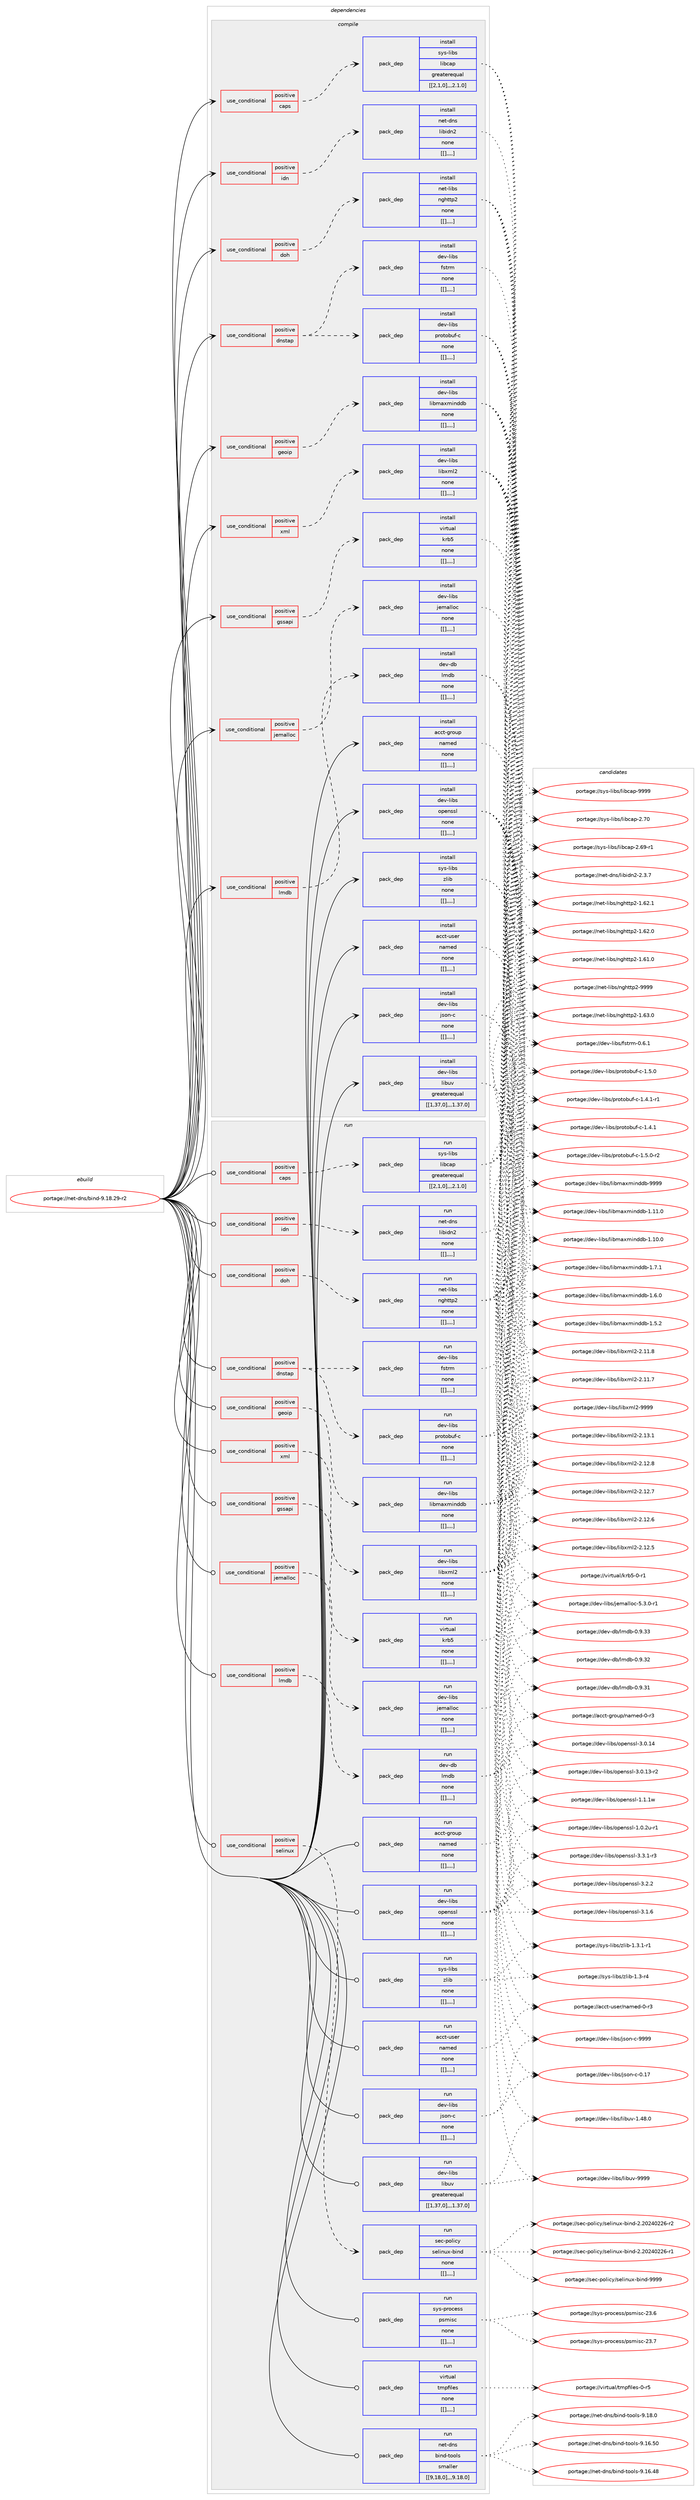 digraph prolog {

# *************
# Graph options
# *************

newrank=true;
concentrate=true;
compound=true;
graph [rankdir=LR,fontname=Helvetica,fontsize=10,ranksep=1.5];#, ranksep=2.5, nodesep=0.2];
edge  [arrowhead=vee];
node  [fontname=Helvetica,fontsize=10];

# **********
# The ebuild
# **********

subgraph cluster_leftcol {
color=gray;
label=<<i>ebuild</i>>;
id [label="portage://net-dns/bind-9.18.29-r2", color=red, width=4, href="../net-dns/bind-9.18.29-r2.svg"];
}

# ****************
# The dependencies
# ****************

subgraph cluster_midcol {
color=gray;
label=<<i>dependencies</i>>;
subgraph cluster_compile {
fillcolor="#eeeeee";
style=filled;
label=<<i>compile</i>>;
subgraph cond94043 {
dependency363643 [label=<<TABLE BORDER="0" CELLBORDER="1" CELLSPACING="0" CELLPADDING="4"><TR><TD ROWSPAN="3" CELLPADDING="10">use_conditional</TD></TR><TR><TD>positive</TD></TR><TR><TD>caps</TD></TR></TABLE>>, shape=none, color=red];
subgraph pack266844 {
dependency363644 [label=<<TABLE BORDER="0" CELLBORDER="1" CELLSPACING="0" CELLPADDING="4" WIDTH="220"><TR><TD ROWSPAN="6" CELLPADDING="30">pack_dep</TD></TR><TR><TD WIDTH="110">install</TD></TR><TR><TD>sys-libs</TD></TR><TR><TD>libcap</TD></TR><TR><TD>greaterequal</TD></TR><TR><TD>[[2,1,0],,,2.1.0]</TD></TR></TABLE>>, shape=none, color=blue];
}
dependency363643:e -> dependency363644:w [weight=20,style="dashed",arrowhead="vee"];
}
id:e -> dependency363643:w [weight=20,style="solid",arrowhead="vee"];
subgraph cond94044 {
dependency363645 [label=<<TABLE BORDER="0" CELLBORDER="1" CELLSPACING="0" CELLPADDING="4"><TR><TD ROWSPAN="3" CELLPADDING="10">use_conditional</TD></TR><TR><TD>positive</TD></TR><TR><TD>dnstap</TD></TR></TABLE>>, shape=none, color=red];
subgraph pack266845 {
dependency363646 [label=<<TABLE BORDER="0" CELLBORDER="1" CELLSPACING="0" CELLPADDING="4" WIDTH="220"><TR><TD ROWSPAN="6" CELLPADDING="30">pack_dep</TD></TR><TR><TD WIDTH="110">install</TD></TR><TR><TD>dev-libs</TD></TR><TR><TD>fstrm</TD></TR><TR><TD>none</TD></TR><TR><TD>[[],,,,]</TD></TR></TABLE>>, shape=none, color=blue];
}
dependency363645:e -> dependency363646:w [weight=20,style="dashed",arrowhead="vee"];
subgraph pack266846 {
dependency363647 [label=<<TABLE BORDER="0" CELLBORDER="1" CELLSPACING="0" CELLPADDING="4" WIDTH="220"><TR><TD ROWSPAN="6" CELLPADDING="30">pack_dep</TD></TR><TR><TD WIDTH="110">install</TD></TR><TR><TD>dev-libs</TD></TR><TR><TD>protobuf-c</TD></TR><TR><TD>none</TD></TR><TR><TD>[[],,,,]</TD></TR></TABLE>>, shape=none, color=blue];
}
dependency363645:e -> dependency363647:w [weight=20,style="dashed",arrowhead="vee"];
}
id:e -> dependency363645:w [weight=20,style="solid",arrowhead="vee"];
subgraph cond94045 {
dependency363648 [label=<<TABLE BORDER="0" CELLBORDER="1" CELLSPACING="0" CELLPADDING="4"><TR><TD ROWSPAN="3" CELLPADDING="10">use_conditional</TD></TR><TR><TD>positive</TD></TR><TR><TD>doh</TD></TR></TABLE>>, shape=none, color=red];
subgraph pack266847 {
dependency363649 [label=<<TABLE BORDER="0" CELLBORDER="1" CELLSPACING="0" CELLPADDING="4" WIDTH="220"><TR><TD ROWSPAN="6" CELLPADDING="30">pack_dep</TD></TR><TR><TD WIDTH="110">install</TD></TR><TR><TD>net-libs</TD></TR><TR><TD>nghttp2</TD></TR><TR><TD>none</TD></TR><TR><TD>[[],,,,]</TD></TR></TABLE>>, shape=none, color=blue];
}
dependency363648:e -> dependency363649:w [weight=20,style="dashed",arrowhead="vee"];
}
id:e -> dependency363648:w [weight=20,style="solid",arrowhead="vee"];
subgraph cond94046 {
dependency363650 [label=<<TABLE BORDER="0" CELLBORDER="1" CELLSPACING="0" CELLPADDING="4"><TR><TD ROWSPAN="3" CELLPADDING="10">use_conditional</TD></TR><TR><TD>positive</TD></TR><TR><TD>geoip</TD></TR></TABLE>>, shape=none, color=red];
subgraph pack266848 {
dependency363651 [label=<<TABLE BORDER="0" CELLBORDER="1" CELLSPACING="0" CELLPADDING="4" WIDTH="220"><TR><TD ROWSPAN="6" CELLPADDING="30">pack_dep</TD></TR><TR><TD WIDTH="110">install</TD></TR><TR><TD>dev-libs</TD></TR><TR><TD>libmaxminddb</TD></TR><TR><TD>none</TD></TR><TR><TD>[[],,,,]</TD></TR></TABLE>>, shape=none, color=blue];
}
dependency363650:e -> dependency363651:w [weight=20,style="dashed",arrowhead="vee"];
}
id:e -> dependency363650:w [weight=20,style="solid",arrowhead="vee"];
subgraph cond94047 {
dependency363652 [label=<<TABLE BORDER="0" CELLBORDER="1" CELLSPACING="0" CELLPADDING="4"><TR><TD ROWSPAN="3" CELLPADDING="10">use_conditional</TD></TR><TR><TD>positive</TD></TR><TR><TD>gssapi</TD></TR></TABLE>>, shape=none, color=red];
subgraph pack266849 {
dependency363653 [label=<<TABLE BORDER="0" CELLBORDER="1" CELLSPACING="0" CELLPADDING="4" WIDTH="220"><TR><TD ROWSPAN="6" CELLPADDING="30">pack_dep</TD></TR><TR><TD WIDTH="110">install</TD></TR><TR><TD>virtual</TD></TR><TR><TD>krb5</TD></TR><TR><TD>none</TD></TR><TR><TD>[[],,,,]</TD></TR></TABLE>>, shape=none, color=blue];
}
dependency363652:e -> dependency363653:w [weight=20,style="dashed",arrowhead="vee"];
}
id:e -> dependency363652:w [weight=20,style="solid",arrowhead="vee"];
subgraph cond94048 {
dependency363654 [label=<<TABLE BORDER="0" CELLBORDER="1" CELLSPACING="0" CELLPADDING="4"><TR><TD ROWSPAN="3" CELLPADDING="10">use_conditional</TD></TR><TR><TD>positive</TD></TR><TR><TD>idn</TD></TR></TABLE>>, shape=none, color=red];
subgraph pack266850 {
dependency363655 [label=<<TABLE BORDER="0" CELLBORDER="1" CELLSPACING="0" CELLPADDING="4" WIDTH="220"><TR><TD ROWSPAN="6" CELLPADDING="30">pack_dep</TD></TR><TR><TD WIDTH="110">install</TD></TR><TR><TD>net-dns</TD></TR><TR><TD>libidn2</TD></TR><TR><TD>none</TD></TR><TR><TD>[[],,,,]</TD></TR></TABLE>>, shape=none, color=blue];
}
dependency363654:e -> dependency363655:w [weight=20,style="dashed",arrowhead="vee"];
}
id:e -> dependency363654:w [weight=20,style="solid",arrowhead="vee"];
subgraph cond94049 {
dependency363656 [label=<<TABLE BORDER="0" CELLBORDER="1" CELLSPACING="0" CELLPADDING="4"><TR><TD ROWSPAN="3" CELLPADDING="10">use_conditional</TD></TR><TR><TD>positive</TD></TR><TR><TD>jemalloc</TD></TR></TABLE>>, shape=none, color=red];
subgraph pack266851 {
dependency363657 [label=<<TABLE BORDER="0" CELLBORDER="1" CELLSPACING="0" CELLPADDING="4" WIDTH="220"><TR><TD ROWSPAN="6" CELLPADDING="30">pack_dep</TD></TR><TR><TD WIDTH="110">install</TD></TR><TR><TD>dev-libs</TD></TR><TR><TD>jemalloc</TD></TR><TR><TD>none</TD></TR><TR><TD>[[],,,,]</TD></TR></TABLE>>, shape=none, color=blue];
}
dependency363656:e -> dependency363657:w [weight=20,style="dashed",arrowhead="vee"];
}
id:e -> dependency363656:w [weight=20,style="solid",arrowhead="vee"];
subgraph cond94050 {
dependency363658 [label=<<TABLE BORDER="0" CELLBORDER="1" CELLSPACING="0" CELLPADDING="4"><TR><TD ROWSPAN="3" CELLPADDING="10">use_conditional</TD></TR><TR><TD>positive</TD></TR><TR><TD>lmdb</TD></TR></TABLE>>, shape=none, color=red];
subgraph pack266852 {
dependency363659 [label=<<TABLE BORDER="0" CELLBORDER="1" CELLSPACING="0" CELLPADDING="4" WIDTH="220"><TR><TD ROWSPAN="6" CELLPADDING="30">pack_dep</TD></TR><TR><TD WIDTH="110">install</TD></TR><TR><TD>dev-db</TD></TR><TR><TD>lmdb</TD></TR><TR><TD>none</TD></TR><TR><TD>[[],,,,]</TD></TR></TABLE>>, shape=none, color=blue];
}
dependency363658:e -> dependency363659:w [weight=20,style="dashed",arrowhead="vee"];
}
id:e -> dependency363658:w [weight=20,style="solid",arrowhead="vee"];
subgraph cond94051 {
dependency363660 [label=<<TABLE BORDER="0" CELLBORDER="1" CELLSPACING="0" CELLPADDING="4"><TR><TD ROWSPAN="3" CELLPADDING="10">use_conditional</TD></TR><TR><TD>positive</TD></TR><TR><TD>xml</TD></TR></TABLE>>, shape=none, color=red];
subgraph pack266853 {
dependency363661 [label=<<TABLE BORDER="0" CELLBORDER="1" CELLSPACING="0" CELLPADDING="4" WIDTH="220"><TR><TD ROWSPAN="6" CELLPADDING="30">pack_dep</TD></TR><TR><TD WIDTH="110">install</TD></TR><TR><TD>dev-libs</TD></TR><TR><TD>libxml2</TD></TR><TR><TD>none</TD></TR><TR><TD>[[],,,,]</TD></TR></TABLE>>, shape=none, color=blue];
}
dependency363660:e -> dependency363661:w [weight=20,style="dashed",arrowhead="vee"];
}
id:e -> dependency363660:w [weight=20,style="solid",arrowhead="vee"];
subgraph pack266854 {
dependency363662 [label=<<TABLE BORDER="0" CELLBORDER="1" CELLSPACING="0" CELLPADDING="4" WIDTH="220"><TR><TD ROWSPAN="6" CELLPADDING="30">pack_dep</TD></TR><TR><TD WIDTH="110">install</TD></TR><TR><TD>acct-group</TD></TR><TR><TD>named</TD></TR><TR><TD>none</TD></TR><TR><TD>[[],,,,]</TD></TR></TABLE>>, shape=none, color=blue];
}
id:e -> dependency363662:w [weight=20,style="solid",arrowhead="vee"];
subgraph pack266855 {
dependency363663 [label=<<TABLE BORDER="0" CELLBORDER="1" CELLSPACING="0" CELLPADDING="4" WIDTH="220"><TR><TD ROWSPAN="6" CELLPADDING="30">pack_dep</TD></TR><TR><TD WIDTH="110">install</TD></TR><TR><TD>acct-user</TD></TR><TR><TD>named</TD></TR><TR><TD>none</TD></TR><TR><TD>[[],,,,]</TD></TR></TABLE>>, shape=none, color=blue];
}
id:e -> dependency363663:w [weight=20,style="solid",arrowhead="vee"];
subgraph pack266856 {
dependency363664 [label=<<TABLE BORDER="0" CELLBORDER="1" CELLSPACING="0" CELLPADDING="4" WIDTH="220"><TR><TD ROWSPAN="6" CELLPADDING="30">pack_dep</TD></TR><TR><TD WIDTH="110">install</TD></TR><TR><TD>dev-libs</TD></TR><TR><TD>json-c</TD></TR><TR><TD>none</TD></TR><TR><TD>[[],,,,]</TD></TR></TABLE>>, shape=none, color=blue];
}
id:e -> dependency363664:w [weight=20,style="solid",arrowhead="vee"];
subgraph pack266857 {
dependency363665 [label=<<TABLE BORDER="0" CELLBORDER="1" CELLSPACING="0" CELLPADDING="4" WIDTH="220"><TR><TD ROWSPAN="6" CELLPADDING="30">pack_dep</TD></TR><TR><TD WIDTH="110">install</TD></TR><TR><TD>dev-libs</TD></TR><TR><TD>libuv</TD></TR><TR><TD>greaterequal</TD></TR><TR><TD>[[1,37,0],,,1.37.0]</TD></TR></TABLE>>, shape=none, color=blue];
}
id:e -> dependency363665:w [weight=20,style="solid",arrowhead="vee"];
subgraph pack266858 {
dependency363666 [label=<<TABLE BORDER="0" CELLBORDER="1" CELLSPACING="0" CELLPADDING="4" WIDTH="220"><TR><TD ROWSPAN="6" CELLPADDING="30">pack_dep</TD></TR><TR><TD WIDTH="110">install</TD></TR><TR><TD>dev-libs</TD></TR><TR><TD>openssl</TD></TR><TR><TD>none</TD></TR><TR><TD>[[],,,,]</TD></TR></TABLE>>, shape=none, color=blue];
}
id:e -> dependency363666:w [weight=20,style="solid",arrowhead="vee"];
subgraph pack266859 {
dependency363667 [label=<<TABLE BORDER="0" CELLBORDER="1" CELLSPACING="0" CELLPADDING="4" WIDTH="220"><TR><TD ROWSPAN="6" CELLPADDING="30">pack_dep</TD></TR><TR><TD WIDTH="110">install</TD></TR><TR><TD>sys-libs</TD></TR><TR><TD>zlib</TD></TR><TR><TD>none</TD></TR><TR><TD>[[],,,,]</TD></TR></TABLE>>, shape=none, color=blue];
}
id:e -> dependency363667:w [weight=20,style="solid",arrowhead="vee"];
}
subgraph cluster_compileandrun {
fillcolor="#eeeeee";
style=filled;
label=<<i>compile and run</i>>;
}
subgraph cluster_run {
fillcolor="#eeeeee";
style=filled;
label=<<i>run</i>>;
subgraph cond94052 {
dependency363668 [label=<<TABLE BORDER="0" CELLBORDER="1" CELLSPACING="0" CELLPADDING="4"><TR><TD ROWSPAN="3" CELLPADDING="10">use_conditional</TD></TR><TR><TD>positive</TD></TR><TR><TD>caps</TD></TR></TABLE>>, shape=none, color=red];
subgraph pack266860 {
dependency363669 [label=<<TABLE BORDER="0" CELLBORDER="1" CELLSPACING="0" CELLPADDING="4" WIDTH="220"><TR><TD ROWSPAN="6" CELLPADDING="30">pack_dep</TD></TR><TR><TD WIDTH="110">run</TD></TR><TR><TD>sys-libs</TD></TR><TR><TD>libcap</TD></TR><TR><TD>greaterequal</TD></TR><TR><TD>[[2,1,0],,,2.1.0]</TD></TR></TABLE>>, shape=none, color=blue];
}
dependency363668:e -> dependency363669:w [weight=20,style="dashed",arrowhead="vee"];
}
id:e -> dependency363668:w [weight=20,style="solid",arrowhead="odot"];
subgraph cond94053 {
dependency363670 [label=<<TABLE BORDER="0" CELLBORDER="1" CELLSPACING="0" CELLPADDING="4"><TR><TD ROWSPAN="3" CELLPADDING="10">use_conditional</TD></TR><TR><TD>positive</TD></TR><TR><TD>dnstap</TD></TR></TABLE>>, shape=none, color=red];
subgraph pack266861 {
dependency363671 [label=<<TABLE BORDER="0" CELLBORDER="1" CELLSPACING="0" CELLPADDING="4" WIDTH="220"><TR><TD ROWSPAN="6" CELLPADDING="30">pack_dep</TD></TR><TR><TD WIDTH="110">run</TD></TR><TR><TD>dev-libs</TD></TR><TR><TD>fstrm</TD></TR><TR><TD>none</TD></TR><TR><TD>[[],,,,]</TD></TR></TABLE>>, shape=none, color=blue];
}
dependency363670:e -> dependency363671:w [weight=20,style="dashed",arrowhead="vee"];
subgraph pack266862 {
dependency363672 [label=<<TABLE BORDER="0" CELLBORDER="1" CELLSPACING="0" CELLPADDING="4" WIDTH="220"><TR><TD ROWSPAN="6" CELLPADDING="30">pack_dep</TD></TR><TR><TD WIDTH="110">run</TD></TR><TR><TD>dev-libs</TD></TR><TR><TD>protobuf-c</TD></TR><TR><TD>none</TD></TR><TR><TD>[[],,,,]</TD></TR></TABLE>>, shape=none, color=blue];
}
dependency363670:e -> dependency363672:w [weight=20,style="dashed",arrowhead="vee"];
}
id:e -> dependency363670:w [weight=20,style="solid",arrowhead="odot"];
subgraph cond94054 {
dependency363673 [label=<<TABLE BORDER="0" CELLBORDER="1" CELLSPACING="0" CELLPADDING="4"><TR><TD ROWSPAN="3" CELLPADDING="10">use_conditional</TD></TR><TR><TD>positive</TD></TR><TR><TD>doh</TD></TR></TABLE>>, shape=none, color=red];
subgraph pack266863 {
dependency363674 [label=<<TABLE BORDER="0" CELLBORDER="1" CELLSPACING="0" CELLPADDING="4" WIDTH="220"><TR><TD ROWSPAN="6" CELLPADDING="30">pack_dep</TD></TR><TR><TD WIDTH="110">run</TD></TR><TR><TD>net-libs</TD></TR><TR><TD>nghttp2</TD></TR><TR><TD>none</TD></TR><TR><TD>[[],,,,]</TD></TR></TABLE>>, shape=none, color=blue];
}
dependency363673:e -> dependency363674:w [weight=20,style="dashed",arrowhead="vee"];
}
id:e -> dependency363673:w [weight=20,style="solid",arrowhead="odot"];
subgraph cond94055 {
dependency363675 [label=<<TABLE BORDER="0" CELLBORDER="1" CELLSPACING="0" CELLPADDING="4"><TR><TD ROWSPAN="3" CELLPADDING="10">use_conditional</TD></TR><TR><TD>positive</TD></TR><TR><TD>geoip</TD></TR></TABLE>>, shape=none, color=red];
subgraph pack266864 {
dependency363676 [label=<<TABLE BORDER="0" CELLBORDER="1" CELLSPACING="0" CELLPADDING="4" WIDTH="220"><TR><TD ROWSPAN="6" CELLPADDING="30">pack_dep</TD></TR><TR><TD WIDTH="110">run</TD></TR><TR><TD>dev-libs</TD></TR><TR><TD>libmaxminddb</TD></TR><TR><TD>none</TD></TR><TR><TD>[[],,,,]</TD></TR></TABLE>>, shape=none, color=blue];
}
dependency363675:e -> dependency363676:w [weight=20,style="dashed",arrowhead="vee"];
}
id:e -> dependency363675:w [weight=20,style="solid",arrowhead="odot"];
subgraph cond94056 {
dependency363677 [label=<<TABLE BORDER="0" CELLBORDER="1" CELLSPACING="0" CELLPADDING="4"><TR><TD ROWSPAN="3" CELLPADDING="10">use_conditional</TD></TR><TR><TD>positive</TD></TR><TR><TD>gssapi</TD></TR></TABLE>>, shape=none, color=red];
subgraph pack266865 {
dependency363678 [label=<<TABLE BORDER="0" CELLBORDER="1" CELLSPACING="0" CELLPADDING="4" WIDTH="220"><TR><TD ROWSPAN="6" CELLPADDING="30">pack_dep</TD></TR><TR><TD WIDTH="110">run</TD></TR><TR><TD>virtual</TD></TR><TR><TD>krb5</TD></TR><TR><TD>none</TD></TR><TR><TD>[[],,,,]</TD></TR></TABLE>>, shape=none, color=blue];
}
dependency363677:e -> dependency363678:w [weight=20,style="dashed",arrowhead="vee"];
}
id:e -> dependency363677:w [weight=20,style="solid",arrowhead="odot"];
subgraph cond94057 {
dependency363679 [label=<<TABLE BORDER="0" CELLBORDER="1" CELLSPACING="0" CELLPADDING="4"><TR><TD ROWSPAN="3" CELLPADDING="10">use_conditional</TD></TR><TR><TD>positive</TD></TR><TR><TD>idn</TD></TR></TABLE>>, shape=none, color=red];
subgraph pack266866 {
dependency363680 [label=<<TABLE BORDER="0" CELLBORDER="1" CELLSPACING="0" CELLPADDING="4" WIDTH="220"><TR><TD ROWSPAN="6" CELLPADDING="30">pack_dep</TD></TR><TR><TD WIDTH="110">run</TD></TR><TR><TD>net-dns</TD></TR><TR><TD>libidn2</TD></TR><TR><TD>none</TD></TR><TR><TD>[[],,,,]</TD></TR></TABLE>>, shape=none, color=blue];
}
dependency363679:e -> dependency363680:w [weight=20,style="dashed",arrowhead="vee"];
}
id:e -> dependency363679:w [weight=20,style="solid",arrowhead="odot"];
subgraph cond94058 {
dependency363681 [label=<<TABLE BORDER="0" CELLBORDER="1" CELLSPACING="0" CELLPADDING="4"><TR><TD ROWSPAN="3" CELLPADDING="10">use_conditional</TD></TR><TR><TD>positive</TD></TR><TR><TD>jemalloc</TD></TR></TABLE>>, shape=none, color=red];
subgraph pack266867 {
dependency363682 [label=<<TABLE BORDER="0" CELLBORDER="1" CELLSPACING="0" CELLPADDING="4" WIDTH="220"><TR><TD ROWSPAN="6" CELLPADDING="30">pack_dep</TD></TR><TR><TD WIDTH="110">run</TD></TR><TR><TD>dev-libs</TD></TR><TR><TD>jemalloc</TD></TR><TR><TD>none</TD></TR><TR><TD>[[],,,,]</TD></TR></TABLE>>, shape=none, color=blue];
}
dependency363681:e -> dependency363682:w [weight=20,style="dashed",arrowhead="vee"];
}
id:e -> dependency363681:w [weight=20,style="solid",arrowhead="odot"];
subgraph cond94059 {
dependency363683 [label=<<TABLE BORDER="0" CELLBORDER="1" CELLSPACING="0" CELLPADDING="4"><TR><TD ROWSPAN="3" CELLPADDING="10">use_conditional</TD></TR><TR><TD>positive</TD></TR><TR><TD>lmdb</TD></TR></TABLE>>, shape=none, color=red];
subgraph pack266868 {
dependency363684 [label=<<TABLE BORDER="0" CELLBORDER="1" CELLSPACING="0" CELLPADDING="4" WIDTH="220"><TR><TD ROWSPAN="6" CELLPADDING="30">pack_dep</TD></TR><TR><TD WIDTH="110">run</TD></TR><TR><TD>dev-db</TD></TR><TR><TD>lmdb</TD></TR><TR><TD>none</TD></TR><TR><TD>[[],,,,]</TD></TR></TABLE>>, shape=none, color=blue];
}
dependency363683:e -> dependency363684:w [weight=20,style="dashed",arrowhead="vee"];
}
id:e -> dependency363683:w [weight=20,style="solid",arrowhead="odot"];
subgraph cond94060 {
dependency363685 [label=<<TABLE BORDER="0" CELLBORDER="1" CELLSPACING="0" CELLPADDING="4"><TR><TD ROWSPAN="3" CELLPADDING="10">use_conditional</TD></TR><TR><TD>positive</TD></TR><TR><TD>selinux</TD></TR></TABLE>>, shape=none, color=red];
subgraph pack266869 {
dependency363686 [label=<<TABLE BORDER="0" CELLBORDER="1" CELLSPACING="0" CELLPADDING="4" WIDTH="220"><TR><TD ROWSPAN="6" CELLPADDING="30">pack_dep</TD></TR><TR><TD WIDTH="110">run</TD></TR><TR><TD>sec-policy</TD></TR><TR><TD>selinux-bind</TD></TR><TR><TD>none</TD></TR><TR><TD>[[],,,,]</TD></TR></TABLE>>, shape=none, color=blue];
}
dependency363685:e -> dependency363686:w [weight=20,style="dashed",arrowhead="vee"];
}
id:e -> dependency363685:w [weight=20,style="solid",arrowhead="odot"];
subgraph cond94061 {
dependency363687 [label=<<TABLE BORDER="0" CELLBORDER="1" CELLSPACING="0" CELLPADDING="4"><TR><TD ROWSPAN="3" CELLPADDING="10">use_conditional</TD></TR><TR><TD>positive</TD></TR><TR><TD>xml</TD></TR></TABLE>>, shape=none, color=red];
subgraph pack266870 {
dependency363688 [label=<<TABLE BORDER="0" CELLBORDER="1" CELLSPACING="0" CELLPADDING="4" WIDTH="220"><TR><TD ROWSPAN="6" CELLPADDING="30">pack_dep</TD></TR><TR><TD WIDTH="110">run</TD></TR><TR><TD>dev-libs</TD></TR><TR><TD>libxml2</TD></TR><TR><TD>none</TD></TR><TR><TD>[[],,,,]</TD></TR></TABLE>>, shape=none, color=blue];
}
dependency363687:e -> dependency363688:w [weight=20,style="dashed",arrowhead="vee"];
}
id:e -> dependency363687:w [weight=20,style="solid",arrowhead="odot"];
subgraph pack266871 {
dependency363689 [label=<<TABLE BORDER="0" CELLBORDER="1" CELLSPACING="0" CELLPADDING="4" WIDTH="220"><TR><TD ROWSPAN="6" CELLPADDING="30">pack_dep</TD></TR><TR><TD WIDTH="110">run</TD></TR><TR><TD>acct-group</TD></TR><TR><TD>named</TD></TR><TR><TD>none</TD></TR><TR><TD>[[],,,,]</TD></TR></TABLE>>, shape=none, color=blue];
}
id:e -> dependency363689:w [weight=20,style="solid",arrowhead="odot"];
subgraph pack266872 {
dependency363690 [label=<<TABLE BORDER="0" CELLBORDER="1" CELLSPACING="0" CELLPADDING="4" WIDTH="220"><TR><TD ROWSPAN="6" CELLPADDING="30">pack_dep</TD></TR><TR><TD WIDTH="110">run</TD></TR><TR><TD>acct-user</TD></TR><TR><TD>named</TD></TR><TR><TD>none</TD></TR><TR><TD>[[],,,,]</TD></TR></TABLE>>, shape=none, color=blue];
}
id:e -> dependency363690:w [weight=20,style="solid",arrowhead="odot"];
subgraph pack266873 {
dependency363691 [label=<<TABLE BORDER="0" CELLBORDER="1" CELLSPACING="0" CELLPADDING="4" WIDTH="220"><TR><TD ROWSPAN="6" CELLPADDING="30">pack_dep</TD></TR><TR><TD WIDTH="110">run</TD></TR><TR><TD>dev-libs</TD></TR><TR><TD>json-c</TD></TR><TR><TD>none</TD></TR><TR><TD>[[],,,,]</TD></TR></TABLE>>, shape=none, color=blue];
}
id:e -> dependency363691:w [weight=20,style="solid",arrowhead="odot"];
subgraph pack266874 {
dependency363692 [label=<<TABLE BORDER="0" CELLBORDER="1" CELLSPACING="0" CELLPADDING="4" WIDTH="220"><TR><TD ROWSPAN="6" CELLPADDING="30">pack_dep</TD></TR><TR><TD WIDTH="110">run</TD></TR><TR><TD>dev-libs</TD></TR><TR><TD>libuv</TD></TR><TR><TD>greaterequal</TD></TR><TR><TD>[[1,37,0],,,1.37.0]</TD></TR></TABLE>>, shape=none, color=blue];
}
id:e -> dependency363692:w [weight=20,style="solid",arrowhead="odot"];
subgraph pack266875 {
dependency363693 [label=<<TABLE BORDER="0" CELLBORDER="1" CELLSPACING="0" CELLPADDING="4" WIDTH="220"><TR><TD ROWSPAN="6" CELLPADDING="30">pack_dep</TD></TR><TR><TD WIDTH="110">run</TD></TR><TR><TD>dev-libs</TD></TR><TR><TD>openssl</TD></TR><TR><TD>none</TD></TR><TR><TD>[[],,,,]</TD></TR></TABLE>>, shape=none, color=blue];
}
id:e -> dependency363693:w [weight=20,style="solid",arrowhead="odot"];
subgraph pack266876 {
dependency363694 [label=<<TABLE BORDER="0" CELLBORDER="1" CELLSPACING="0" CELLPADDING="4" WIDTH="220"><TR><TD ROWSPAN="6" CELLPADDING="30">pack_dep</TD></TR><TR><TD WIDTH="110">run</TD></TR><TR><TD>sys-libs</TD></TR><TR><TD>zlib</TD></TR><TR><TD>none</TD></TR><TR><TD>[[],,,,]</TD></TR></TABLE>>, shape=none, color=blue];
}
id:e -> dependency363694:w [weight=20,style="solid",arrowhead="odot"];
subgraph pack266877 {
dependency363695 [label=<<TABLE BORDER="0" CELLBORDER="1" CELLSPACING="0" CELLPADDING="4" WIDTH="220"><TR><TD ROWSPAN="6" CELLPADDING="30">pack_dep</TD></TR><TR><TD WIDTH="110">run</TD></TR><TR><TD>sys-process</TD></TR><TR><TD>psmisc</TD></TR><TR><TD>none</TD></TR><TR><TD>[[],,,,]</TD></TR></TABLE>>, shape=none, color=blue];
}
id:e -> dependency363695:w [weight=20,style="solid",arrowhead="odot"];
subgraph pack266878 {
dependency363696 [label=<<TABLE BORDER="0" CELLBORDER="1" CELLSPACING="0" CELLPADDING="4" WIDTH="220"><TR><TD ROWSPAN="6" CELLPADDING="30">pack_dep</TD></TR><TR><TD WIDTH="110">run</TD></TR><TR><TD>virtual</TD></TR><TR><TD>tmpfiles</TD></TR><TR><TD>none</TD></TR><TR><TD>[[],,,,]</TD></TR></TABLE>>, shape=none, color=blue];
}
id:e -> dependency363696:w [weight=20,style="solid",arrowhead="odot"];
subgraph pack266879 {
dependency363697 [label=<<TABLE BORDER="0" CELLBORDER="1" CELLSPACING="0" CELLPADDING="4" WIDTH="220"><TR><TD ROWSPAN="6" CELLPADDING="30">pack_dep</TD></TR><TR><TD WIDTH="110">run</TD></TR><TR><TD>net-dns</TD></TR><TR><TD>bind-tools</TD></TR><TR><TD>smaller</TD></TR><TR><TD>[[9,18,0],,,9.18.0]</TD></TR></TABLE>>, shape=none, color=blue];
}
id:e -> dependency363697:w [weight=20,style="solid",arrowhead="odot"];
}
}

# **************
# The candidates
# **************

subgraph cluster_choices {
rank=same;
color=gray;
label=<<i>candidates</i>>;

subgraph choice266844 {
color=black;
nodesep=1;
choice1151211154510810598115471081059899971124557575757 [label="portage://sys-libs/libcap-9999", color=red, width=4,href="../sys-libs/libcap-9999.svg"];
choice1151211154510810598115471081059899971124550465548 [label="portage://sys-libs/libcap-2.70", color=red, width=4,href="../sys-libs/libcap-2.70.svg"];
choice11512111545108105981154710810598999711245504654574511449 [label="portage://sys-libs/libcap-2.69-r1", color=red, width=4,href="../sys-libs/libcap-2.69-r1.svg"];
dependency363644:e -> choice1151211154510810598115471081059899971124557575757:w [style=dotted,weight="100"];
dependency363644:e -> choice1151211154510810598115471081059899971124550465548:w [style=dotted,weight="100"];
dependency363644:e -> choice11512111545108105981154710810598999711245504654574511449:w [style=dotted,weight="100"];
}
subgraph choice266845 {
color=black;
nodesep=1;
choice100101118451081059811547102115116114109454846544649 [label="portage://dev-libs/fstrm-0.6.1", color=red, width=4,href="../dev-libs/fstrm-0.6.1.svg"];
dependency363646:e -> choice100101118451081059811547102115116114109454846544649:w [style=dotted,weight="100"];
}
subgraph choice266846 {
color=black;
nodesep=1;
choice1001011184510810598115471121141111161119811710245994549465346484511450 [label="portage://dev-libs/protobuf-c-1.5.0-r2", color=red, width=4,href="../dev-libs/protobuf-c-1.5.0-r2.svg"];
choice100101118451081059811547112114111116111981171024599454946534648 [label="portage://dev-libs/protobuf-c-1.5.0", color=red, width=4,href="../dev-libs/protobuf-c-1.5.0.svg"];
choice1001011184510810598115471121141111161119811710245994549465246494511449 [label="portage://dev-libs/protobuf-c-1.4.1-r1", color=red, width=4,href="../dev-libs/protobuf-c-1.4.1-r1.svg"];
choice100101118451081059811547112114111116111981171024599454946524649 [label="portage://dev-libs/protobuf-c-1.4.1", color=red, width=4,href="../dev-libs/protobuf-c-1.4.1.svg"];
dependency363647:e -> choice1001011184510810598115471121141111161119811710245994549465346484511450:w [style=dotted,weight="100"];
dependency363647:e -> choice100101118451081059811547112114111116111981171024599454946534648:w [style=dotted,weight="100"];
dependency363647:e -> choice1001011184510810598115471121141111161119811710245994549465246494511449:w [style=dotted,weight="100"];
dependency363647:e -> choice100101118451081059811547112114111116111981171024599454946524649:w [style=dotted,weight="100"];
}
subgraph choice266847 {
color=black;
nodesep=1;
choice110101116451081059811547110103104116116112504557575757 [label="portage://net-libs/nghttp2-9999", color=red, width=4,href="../net-libs/nghttp2-9999.svg"];
choice1101011164510810598115471101031041161161125045494654514648 [label="portage://net-libs/nghttp2-1.63.0", color=red, width=4,href="../net-libs/nghttp2-1.63.0.svg"];
choice1101011164510810598115471101031041161161125045494654504649 [label="portage://net-libs/nghttp2-1.62.1", color=red, width=4,href="../net-libs/nghttp2-1.62.1.svg"];
choice1101011164510810598115471101031041161161125045494654504648 [label="portage://net-libs/nghttp2-1.62.0", color=red, width=4,href="../net-libs/nghttp2-1.62.0.svg"];
choice1101011164510810598115471101031041161161125045494654494648 [label="portage://net-libs/nghttp2-1.61.0", color=red, width=4,href="../net-libs/nghttp2-1.61.0.svg"];
dependency363649:e -> choice110101116451081059811547110103104116116112504557575757:w [style=dotted,weight="100"];
dependency363649:e -> choice1101011164510810598115471101031041161161125045494654514648:w [style=dotted,weight="100"];
dependency363649:e -> choice1101011164510810598115471101031041161161125045494654504649:w [style=dotted,weight="100"];
dependency363649:e -> choice1101011164510810598115471101031041161161125045494654504648:w [style=dotted,weight="100"];
dependency363649:e -> choice1101011164510810598115471101031041161161125045494654494648:w [style=dotted,weight="100"];
}
subgraph choice266848 {
color=black;
nodesep=1;
choice1001011184510810598115471081059810997120109105110100100984557575757 [label="portage://dev-libs/libmaxminddb-9999", color=red, width=4,href="../dev-libs/libmaxminddb-9999.svg"];
choice10010111845108105981154710810598109971201091051101001009845494649494648 [label="portage://dev-libs/libmaxminddb-1.11.0", color=red, width=4,href="../dev-libs/libmaxminddb-1.11.0.svg"];
choice10010111845108105981154710810598109971201091051101001009845494649484648 [label="portage://dev-libs/libmaxminddb-1.10.0", color=red, width=4,href="../dev-libs/libmaxminddb-1.10.0.svg"];
choice100101118451081059811547108105981099712010910511010010098454946554649 [label="portage://dev-libs/libmaxminddb-1.7.1", color=red, width=4,href="../dev-libs/libmaxminddb-1.7.1.svg"];
choice100101118451081059811547108105981099712010910511010010098454946544648 [label="portage://dev-libs/libmaxminddb-1.6.0", color=red, width=4,href="../dev-libs/libmaxminddb-1.6.0.svg"];
choice100101118451081059811547108105981099712010910511010010098454946534650 [label="portage://dev-libs/libmaxminddb-1.5.2", color=red, width=4,href="../dev-libs/libmaxminddb-1.5.2.svg"];
dependency363651:e -> choice1001011184510810598115471081059810997120109105110100100984557575757:w [style=dotted,weight="100"];
dependency363651:e -> choice10010111845108105981154710810598109971201091051101001009845494649494648:w [style=dotted,weight="100"];
dependency363651:e -> choice10010111845108105981154710810598109971201091051101001009845494649484648:w [style=dotted,weight="100"];
dependency363651:e -> choice100101118451081059811547108105981099712010910511010010098454946554649:w [style=dotted,weight="100"];
dependency363651:e -> choice100101118451081059811547108105981099712010910511010010098454946544648:w [style=dotted,weight="100"];
dependency363651:e -> choice100101118451081059811547108105981099712010910511010010098454946534650:w [style=dotted,weight="100"];
}
subgraph choice266849 {
color=black;
nodesep=1;
choice1181051141161179710847107114985345484511449 [label="portage://virtual/krb5-0-r1", color=red, width=4,href="../virtual/krb5-0-r1.svg"];
dependency363653:e -> choice1181051141161179710847107114985345484511449:w [style=dotted,weight="100"];
}
subgraph choice266850 {
color=black;
nodesep=1;
choice11010111645100110115471081059810510011050455046514655 [label="portage://net-dns/libidn2-2.3.7", color=red, width=4,href="../net-dns/libidn2-2.3.7.svg"];
dependency363655:e -> choice11010111645100110115471081059810510011050455046514655:w [style=dotted,weight="100"];
}
subgraph choice266851 {
color=black;
nodesep=1;
choice10010111845108105981154710610110997108108111994553465146484511449 [label="portage://dev-libs/jemalloc-5.3.0-r1", color=red, width=4,href="../dev-libs/jemalloc-5.3.0-r1.svg"];
dependency363657:e -> choice10010111845108105981154710610110997108108111994553465146484511449:w [style=dotted,weight="100"];
}
subgraph choice266852 {
color=black;
nodesep=1;
choice1001011184510098471081091009845484657465151 [label="portage://dev-db/lmdb-0.9.33", color=red, width=4,href="../dev-db/lmdb-0.9.33.svg"];
choice1001011184510098471081091009845484657465150 [label="portage://dev-db/lmdb-0.9.32", color=red, width=4,href="../dev-db/lmdb-0.9.32.svg"];
choice1001011184510098471081091009845484657465149 [label="portage://dev-db/lmdb-0.9.31", color=red, width=4,href="../dev-db/lmdb-0.9.31.svg"];
dependency363659:e -> choice1001011184510098471081091009845484657465151:w [style=dotted,weight="100"];
dependency363659:e -> choice1001011184510098471081091009845484657465150:w [style=dotted,weight="100"];
dependency363659:e -> choice1001011184510098471081091009845484657465149:w [style=dotted,weight="100"];
}
subgraph choice266853 {
color=black;
nodesep=1;
choice10010111845108105981154710810598120109108504557575757 [label="portage://dev-libs/libxml2-9999", color=red, width=4,href="../dev-libs/libxml2-9999.svg"];
choice100101118451081059811547108105981201091085045504649514649 [label="portage://dev-libs/libxml2-2.13.1", color=red, width=4,href="../dev-libs/libxml2-2.13.1.svg"];
choice100101118451081059811547108105981201091085045504649504656 [label="portage://dev-libs/libxml2-2.12.8", color=red, width=4,href="../dev-libs/libxml2-2.12.8.svg"];
choice100101118451081059811547108105981201091085045504649504655 [label="portage://dev-libs/libxml2-2.12.7", color=red, width=4,href="../dev-libs/libxml2-2.12.7.svg"];
choice100101118451081059811547108105981201091085045504649504654 [label="portage://dev-libs/libxml2-2.12.6", color=red, width=4,href="../dev-libs/libxml2-2.12.6.svg"];
choice100101118451081059811547108105981201091085045504649504653 [label="portage://dev-libs/libxml2-2.12.5", color=red, width=4,href="../dev-libs/libxml2-2.12.5.svg"];
choice100101118451081059811547108105981201091085045504649494656 [label="portage://dev-libs/libxml2-2.11.8", color=red, width=4,href="../dev-libs/libxml2-2.11.8.svg"];
choice100101118451081059811547108105981201091085045504649494655 [label="portage://dev-libs/libxml2-2.11.7", color=red, width=4,href="../dev-libs/libxml2-2.11.7.svg"];
dependency363661:e -> choice10010111845108105981154710810598120109108504557575757:w [style=dotted,weight="100"];
dependency363661:e -> choice100101118451081059811547108105981201091085045504649514649:w [style=dotted,weight="100"];
dependency363661:e -> choice100101118451081059811547108105981201091085045504649504656:w [style=dotted,weight="100"];
dependency363661:e -> choice100101118451081059811547108105981201091085045504649504655:w [style=dotted,weight="100"];
dependency363661:e -> choice100101118451081059811547108105981201091085045504649504654:w [style=dotted,weight="100"];
dependency363661:e -> choice100101118451081059811547108105981201091085045504649504653:w [style=dotted,weight="100"];
dependency363661:e -> choice100101118451081059811547108105981201091085045504649494656:w [style=dotted,weight="100"];
dependency363661:e -> choice100101118451081059811547108105981201091085045504649494655:w [style=dotted,weight="100"];
}
subgraph choice266854 {
color=black;
nodesep=1;
choice97999911645103114111117112471109710910110045484511451 [label="portage://acct-group/named-0-r3", color=red, width=4,href="../acct-group/named-0-r3.svg"];
dependency363662:e -> choice97999911645103114111117112471109710910110045484511451:w [style=dotted,weight="100"];
}
subgraph choice266855 {
color=black;
nodesep=1;
choice97999911645117115101114471109710910110045484511451 [label="portage://acct-user/named-0-r3", color=red, width=4,href="../acct-user/named-0-r3.svg"];
dependency363663:e -> choice97999911645117115101114471109710910110045484511451:w [style=dotted,weight="100"];
}
subgraph choice266856 {
color=black;
nodesep=1;
choice10010111845108105981154710611511111045994557575757 [label="portage://dev-libs/json-c-9999", color=red, width=4,href="../dev-libs/json-c-9999.svg"];
choice10010111845108105981154710611511111045994548464955 [label="portage://dev-libs/json-c-0.17", color=red, width=4,href="../dev-libs/json-c-0.17.svg"];
dependency363664:e -> choice10010111845108105981154710611511111045994557575757:w [style=dotted,weight="100"];
dependency363664:e -> choice10010111845108105981154710611511111045994548464955:w [style=dotted,weight="100"];
}
subgraph choice266857 {
color=black;
nodesep=1;
choice100101118451081059811547108105981171184557575757 [label="portage://dev-libs/libuv-9999", color=red, width=4,href="../dev-libs/libuv-9999.svg"];
choice1001011184510810598115471081059811711845494652564648 [label="portage://dev-libs/libuv-1.48.0", color=red, width=4,href="../dev-libs/libuv-1.48.0.svg"];
dependency363665:e -> choice100101118451081059811547108105981171184557575757:w [style=dotted,weight="100"];
dependency363665:e -> choice1001011184510810598115471081059811711845494652564648:w [style=dotted,weight="100"];
}
subgraph choice266858 {
color=black;
nodesep=1;
choice1001011184510810598115471111121011101151151084551465146494511451 [label="portage://dev-libs/openssl-3.3.1-r3", color=red, width=4,href="../dev-libs/openssl-3.3.1-r3.svg"];
choice100101118451081059811547111112101110115115108455146504650 [label="portage://dev-libs/openssl-3.2.2", color=red, width=4,href="../dev-libs/openssl-3.2.2.svg"];
choice100101118451081059811547111112101110115115108455146494654 [label="portage://dev-libs/openssl-3.1.6", color=red, width=4,href="../dev-libs/openssl-3.1.6.svg"];
choice10010111845108105981154711111210111011511510845514648464952 [label="portage://dev-libs/openssl-3.0.14", color=red, width=4,href="../dev-libs/openssl-3.0.14.svg"];
choice100101118451081059811547111112101110115115108455146484649514511450 [label="portage://dev-libs/openssl-3.0.13-r2", color=red, width=4,href="../dev-libs/openssl-3.0.13-r2.svg"];
choice100101118451081059811547111112101110115115108454946494649119 [label="portage://dev-libs/openssl-1.1.1w", color=red, width=4,href="../dev-libs/openssl-1.1.1w.svg"];
choice1001011184510810598115471111121011101151151084549464846501174511449 [label="portage://dev-libs/openssl-1.0.2u-r1", color=red, width=4,href="../dev-libs/openssl-1.0.2u-r1.svg"];
dependency363666:e -> choice1001011184510810598115471111121011101151151084551465146494511451:w [style=dotted,weight="100"];
dependency363666:e -> choice100101118451081059811547111112101110115115108455146504650:w [style=dotted,weight="100"];
dependency363666:e -> choice100101118451081059811547111112101110115115108455146494654:w [style=dotted,weight="100"];
dependency363666:e -> choice10010111845108105981154711111210111011511510845514648464952:w [style=dotted,weight="100"];
dependency363666:e -> choice100101118451081059811547111112101110115115108455146484649514511450:w [style=dotted,weight="100"];
dependency363666:e -> choice100101118451081059811547111112101110115115108454946494649119:w [style=dotted,weight="100"];
dependency363666:e -> choice1001011184510810598115471111121011101151151084549464846501174511449:w [style=dotted,weight="100"];
}
subgraph choice266859 {
color=black;
nodesep=1;
choice115121115451081059811547122108105984549465146494511449 [label="portage://sys-libs/zlib-1.3.1-r1", color=red, width=4,href="../sys-libs/zlib-1.3.1-r1.svg"];
choice11512111545108105981154712210810598454946514511452 [label="portage://sys-libs/zlib-1.3-r4", color=red, width=4,href="../sys-libs/zlib-1.3-r4.svg"];
dependency363667:e -> choice115121115451081059811547122108105984549465146494511449:w [style=dotted,weight="100"];
dependency363667:e -> choice11512111545108105981154712210810598454946514511452:w [style=dotted,weight="100"];
}
subgraph choice266860 {
color=black;
nodesep=1;
choice1151211154510810598115471081059899971124557575757 [label="portage://sys-libs/libcap-9999", color=red, width=4,href="../sys-libs/libcap-9999.svg"];
choice1151211154510810598115471081059899971124550465548 [label="portage://sys-libs/libcap-2.70", color=red, width=4,href="../sys-libs/libcap-2.70.svg"];
choice11512111545108105981154710810598999711245504654574511449 [label="portage://sys-libs/libcap-2.69-r1", color=red, width=4,href="../sys-libs/libcap-2.69-r1.svg"];
dependency363669:e -> choice1151211154510810598115471081059899971124557575757:w [style=dotted,weight="100"];
dependency363669:e -> choice1151211154510810598115471081059899971124550465548:w [style=dotted,weight="100"];
dependency363669:e -> choice11512111545108105981154710810598999711245504654574511449:w [style=dotted,weight="100"];
}
subgraph choice266861 {
color=black;
nodesep=1;
choice100101118451081059811547102115116114109454846544649 [label="portage://dev-libs/fstrm-0.6.1", color=red, width=4,href="../dev-libs/fstrm-0.6.1.svg"];
dependency363671:e -> choice100101118451081059811547102115116114109454846544649:w [style=dotted,weight="100"];
}
subgraph choice266862 {
color=black;
nodesep=1;
choice1001011184510810598115471121141111161119811710245994549465346484511450 [label="portage://dev-libs/protobuf-c-1.5.0-r2", color=red, width=4,href="../dev-libs/protobuf-c-1.5.0-r2.svg"];
choice100101118451081059811547112114111116111981171024599454946534648 [label="portage://dev-libs/protobuf-c-1.5.0", color=red, width=4,href="../dev-libs/protobuf-c-1.5.0.svg"];
choice1001011184510810598115471121141111161119811710245994549465246494511449 [label="portage://dev-libs/protobuf-c-1.4.1-r1", color=red, width=4,href="../dev-libs/protobuf-c-1.4.1-r1.svg"];
choice100101118451081059811547112114111116111981171024599454946524649 [label="portage://dev-libs/protobuf-c-1.4.1", color=red, width=4,href="../dev-libs/protobuf-c-1.4.1.svg"];
dependency363672:e -> choice1001011184510810598115471121141111161119811710245994549465346484511450:w [style=dotted,weight="100"];
dependency363672:e -> choice100101118451081059811547112114111116111981171024599454946534648:w [style=dotted,weight="100"];
dependency363672:e -> choice1001011184510810598115471121141111161119811710245994549465246494511449:w [style=dotted,weight="100"];
dependency363672:e -> choice100101118451081059811547112114111116111981171024599454946524649:w [style=dotted,weight="100"];
}
subgraph choice266863 {
color=black;
nodesep=1;
choice110101116451081059811547110103104116116112504557575757 [label="portage://net-libs/nghttp2-9999", color=red, width=4,href="../net-libs/nghttp2-9999.svg"];
choice1101011164510810598115471101031041161161125045494654514648 [label="portage://net-libs/nghttp2-1.63.0", color=red, width=4,href="../net-libs/nghttp2-1.63.0.svg"];
choice1101011164510810598115471101031041161161125045494654504649 [label="portage://net-libs/nghttp2-1.62.1", color=red, width=4,href="../net-libs/nghttp2-1.62.1.svg"];
choice1101011164510810598115471101031041161161125045494654504648 [label="portage://net-libs/nghttp2-1.62.0", color=red, width=4,href="../net-libs/nghttp2-1.62.0.svg"];
choice1101011164510810598115471101031041161161125045494654494648 [label="portage://net-libs/nghttp2-1.61.0", color=red, width=4,href="../net-libs/nghttp2-1.61.0.svg"];
dependency363674:e -> choice110101116451081059811547110103104116116112504557575757:w [style=dotted,weight="100"];
dependency363674:e -> choice1101011164510810598115471101031041161161125045494654514648:w [style=dotted,weight="100"];
dependency363674:e -> choice1101011164510810598115471101031041161161125045494654504649:w [style=dotted,weight="100"];
dependency363674:e -> choice1101011164510810598115471101031041161161125045494654504648:w [style=dotted,weight="100"];
dependency363674:e -> choice1101011164510810598115471101031041161161125045494654494648:w [style=dotted,weight="100"];
}
subgraph choice266864 {
color=black;
nodesep=1;
choice1001011184510810598115471081059810997120109105110100100984557575757 [label="portage://dev-libs/libmaxminddb-9999", color=red, width=4,href="../dev-libs/libmaxminddb-9999.svg"];
choice10010111845108105981154710810598109971201091051101001009845494649494648 [label="portage://dev-libs/libmaxminddb-1.11.0", color=red, width=4,href="../dev-libs/libmaxminddb-1.11.0.svg"];
choice10010111845108105981154710810598109971201091051101001009845494649484648 [label="portage://dev-libs/libmaxminddb-1.10.0", color=red, width=4,href="../dev-libs/libmaxminddb-1.10.0.svg"];
choice100101118451081059811547108105981099712010910511010010098454946554649 [label="portage://dev-libs/libmaxminddb-1.7.1", color=red, width=4,href="../dev-libs/libmaxminddb-1.7.1.svg"];
choice100101118451081059811547108105981099712010910511010010098454946544648 [label="portage://dev-libs/libmaxminddb-1.6.0", color=red, width=4,href="../dev-libs/libmaxminddb-1.6.0.svg"];
choice100101118451081059811547108105981099712010910511010010098454946534650 [label="portage://dev-libs/libmaxminddb-1.5.2", color=red, width=4,href="../dev-libs/libmaxminddb-1.5.2.svg"];
dependency363676:e -> choice1001011184510810598115471081059810997120109105110100100984557575757:w [style=dotted,weight="100"];
dependency363676:e -> choice10010111845108105981154710810598109971201091051101001009845494649494648:w [style=dotted,weight="100"];
dependency363676:e -> choice10010111845108105981154710810598109971201091051101001009845494649484648:w [style=dotted,weight="100"];
dependency363676:e -> choice100101118451081059811547108105981099712010910511010010098454946554649:w [style=dotted,weight="100"];
dependency363676:e -> choice100101118451081059811547108105981099712010910511010010098454946544648:w [style=dotted,weight="100"];
dependency363676:e -> choice100101118451081059811547108105981099712010910511010010098454946534650:w [style=dotted,weight="100"];
}
subgraph choice266865 {
color=black;
nodesep=1;
choice1181051141161179710847107114985345484511449 [label="portage://virtual/krb5-0-r1", color=red, width=4,href="../virtual/krb5-0-r1.svg"];
dependency363678:e -> choice1181051141161179710847107114985345484511449:w [style=dotted,weight="100"];
}
subgraph choice266866 {
color=black;
nodesep=1;
choice11010111645100110115471081059810510011050455046514655 [label="portage://net-dns/libidn2-2.3.7", color=red, width=4,href="../net-dns/libidn2-2.3.7.svg"];
dependency363680:e -> choice11010111645100110115471081059810510011050455046514655:w [style=dotted,weight="100"];
}
subgraph choice266867 {
color=black;
nodesep=1;
choice10010111845108105981154710610110997108108111994553465146484511449 [label="portage://dev-libs/jemalloc-5.3.0-r1", color=red, width=4,href="../dev-libs/jemalloc-5.3.0-r1.svg"];
dependency363682:e -> choice10010111845108105981154710610110997108108111994553465146484511449:w [style=dotted,weight="100"];
}
subgraph choice266868 {
color=black;
nodesep=1;
choice1001011184510098471081091009845484657465151 [label="portage://dev-db/lmdb-0.9.33", color=red, width=4,href="../dev-db/lmdb-0.9.33.svg"];
choice1001011184510098471081091009845484657465150 [label="portage://dev-db/lmdb-0.9.32", color=red, width=4,href="../dev-db/lmdb-0.9.32.svg"];
choice1001011184510098471081091009845484657465149 [label="portage://dev-db/lmdb-0.9.31", color=red, width=4,href="../dev-db/lmdb-0.9.31.svg"];
dependency363684:e -> choice1001011184510098471081091009845484657465151:w [style=dotted,weight="100"];
dependency363684:e -> choice1001011184510098471081091009845484657465150:w [style=dotted,weight="100"];
dependency363684:e -> choice1001011184510098471081091009845484657465149:w [style=dotted,weight="100"];
}
subgraph choice266869 {
color=black;
nodesep=1;
choice1151019945112111108105991214711510110810511011712045981051101004557575757 [label="portage://sec-policy/selinux-bind-9999", color=red, width=4,href="../sec-policy/selinux-bind-9999.svg"];
choice11510199451121111081059912147115101108105110117120459810511010045504650485052485050544511450 [label="portage://sec-policy/selinux-bind-2.20240226-r2", color=red, width=4,href="../sec-policy/selinux-bind-2.20240226-r2.svg"];
choice11510199451121111081059912147115101108105110117120459810511010045504650485052485050544511449 [label="portage://sec-policy/selinux-bind-2.20240226-r1", color=red, width=4,href="../sec-policy/selinux-bind-2.20240226-r1.svg"];
dependency363686:e -> choice1151019945112111108105991214711510110810511011712045981051101004557575757:w [style=dotted,weight="100"];
dependency363686:e -> choice11510199451121111081059912147115101108105110117120459810511010045504650485052485050544511450:w [style=dotted,weight="100"];
dependency363686:e -> choice11510199451121111081059912147115101108105110117120459810511010045504650485052485050544511449:w [style=dotted,weight="100"];
}
subgraph choice266870 {
color=black;
nodesep=1;
choice10010111845108105981154710810598120109108504557575757 [label="portage://dev-libs/libxml2-9999", color=red, width=4,href="../dev-libs/libxml2-9999.svg"];
choice100101118451081059811547108105981201091085045504649514649 [label="portage://dev-libs/libxml2-2.13.1", color=red, width=4,href="../dev-libs/libxml2-2.13.1.svg"];
choice100101118451081059811547108105981201091085045504649504656 [label="portage://dev-libs/libxml2-2.12.8", color=red, width=4,href="../dev-libs/libxml2-2.12.8.svg"];
choice100101118451081059811547108105981201091085045504649504655 [label="portage://dev-libs/libxml2-2.12.7", color=red, width=4,href="../dev-libs/libxml2-2.12.7.svg"];
choice100101118451081059811547108105981201091085045504649504654 [label="portage://dev-libs/libxml2-2.12.6", color=red, width=4,href="../dev-libs/libxml2-2.12.6.svg"];
choice100101118451081059811547108105981201091085045504649504653 [label="portage://dev-libs/libxml2-2.12.5", color=red, width=4,href="../dev-libs/libxml2-2.12.5.svg"];
choice100101118451081059811547108105981201091085045504649494656 [label="portage://dev-libs/libxml2-2.11.8", color=red, width=4,href="../dev-libs/libxml2-2.11.8.svg"];
choice100101118451081059811547108105981201091085045504649494655 [label="portage://dev-libs/libxml2-2.11.7", color=red, width=4,href="../dev-libs/libxml2-2.11.7.svg"];
dependency363688:e -> choice10010111845108105981154710810598120109108504557575757:w [style=dotted,weight="100"];
dependency363688:e -> choice100101118451081059811547108105981201091085045504649514649:w [style=dotted,weight="100"];
dependency363688:e -> choice100101118451081059811547108105981201091085045504649504656:w [style=dotted,weight="100"];
dependency363688:e -> choice100101118451081059811547108105981201091085045504649504655:w [style=dotted,weight="100"];
dependency363688:e -> choice100101118451081059811547108105981201091085045504649504654:w [style=dotted,weight="100"];
dependency363688:e -> choice100101118451081059811547108105981201091085045504649504653:w [style=dotted,weight="100"];
dependency363688:e -> choice100101118451081059811547108105981201091085045504649494656:w [style=dotted,weight="100"];
dependency363688:e -> choice100101118451081059811547108105981201091085045504649494655:w [style=dotted,weight="100"];
}
subgraph choice266871 {
color=black;
nodesep=1;
choice97999911645103114111117112471109710910110045484511451 [label="portage://acct-group/named-0-r3", color=red, width=4,href="../acct-group/named-0-r3.svg"];
dependency363689:e -> choice97999911645103114111117112471109710910110045484511451:w [style=dotted,weight="100"];
}
subgraph choice266872 {
color=black;
nodesep=1;
choice97999911645117115101114471109710910110045484511451 [label="portage://acct-user/named-0-r3", color=red, width=4,href="../acct-user/named-0-r3.svg"];
dependency363690:e -> choice97999911645117115101114471109710910110045484511451:w [style=dotted,weight="100"];
}
subgraph choice266873 {
color=black;
nodesep=1;
choice10010111845108105981154710611511111045994557575757 [label="portage://dev-libs/json-c-9999", color=red, width=4,href="../dev-libs/json-c-9999.svg"];
choice10010111845108105981154710611511111045994548464955 [label="portage://dev-libs/json-c-0.17", color=red, width=4,href="../dev-libs/json-c-0.17.svg"];
dependency363691:e -> choice10010111845108105981154710611511111045994557575757:w [style=dotted,weight="100"];
dependency363691:e -> choice10010111845108105981154710611511111045994548464955:w [style=dotted,weight="100"];
}
subgraph choice266874 {
color=black;
nodesep=1;
choice100101118451081059811547108105981171184557575757 [label="portage://dev-libs/libuv-9999", color=red, width=4,href="../dev-libs/libuv-9999.svg"];
choice1001011184510810598115471081059811711845494652564648 [label="portage://dev-libs/libuv-1.48.0", color=red, width=4,href="../dev-libs/libuv-1.48.0.svg"];
dependency363692:e -> choice100101118451081059811547108105981171184557575757:w [style=dotted,weight="100"];
dependency363692:e -> choice1001011184510810598115471081059811711845494652564648:w [style=dotted,weight="100"];
}
subgraph choice266875 {
color=black;
nodesep=1;
choice1001011184510810598115471111121011101151151084551465146494511451 [label="portage://dev-libs/openssl-3.3.1-r3", color=red, width=4,href="../dev-libs/openssl-3.3.1-r3.svg"];
choice100101118451081059811547111112101110115115108455146504650 [label="portage://dev-libs/openssl-3.2.2", color=red, width=4,href="../dev-libs/openssl-3.2.2.svg"];
choice100101118451081059811547111112101110115115108455146494654 [label="portage://dev-libs/openssl-3.1.6", color=red, width=4,href="../dev-libs/openssl-3.1.6.svg"];
choice10010111845108105981154711111210111011511510845514648464952 [label="portage://dev-libs/openssl-3.0.14", color=red, width=4,href="../dev-libs/openssl-3.0.14.svg"];
choice100101118451081059811547111112101110115115108455146484649514511450 [label="portage://dev-libs/openssl-3.0.13-r2", color=red, width=4,href="../dev-libs/openssl-3.0.13-r2.svg"];
choice100101118451081059811547111112101110115115108454946494649119 [label="portage://dev-libs/openssl-1.1.1w", color=red, width=4,href="../dev-libs/openssl-1.1.1w.svg"];
choice1001011184510810598115471111121011101151151084549464846501174511449 [label="portage://dev-libs/openssl-1.0.2u-r1", color=red, width=4,href="../dev-libs/openssl-1.0.2u-r1.svg"];
dependency363693:e -> choice1001011184510810598115471111121011101151151084551465146494511451:w [style=dotted,weight="100"];
dependency363693:e -> choice100101118451081059811547111112101110115115108455146504650:w [style=dotted,weight="100"];
dependency363693:e -> choice100101118451081059811547111112101110115115108455146494654:w [style=dotted,weight="100"];
dependency363693:e -> choice10010111845108105981154711111210111011511510845514648464952:w [style=dotted,weight="100"];
dependency363693:e -> choice100101118451081059811547111112101110115115108455146484649514511450:w [style=dotted,weight="100"];
dependency363693:e -> choice100101118451081059811547111112101110115115108454946494649119:w [style=dotted,weight="100"];
dependency363693:e -> choice1001011184510810598115471111121011101151151084549464846501174511449:w [style=dotted,weight="100"];
}
subgraph choice266876 {
color=black;
nodesep=1;
choice115121115451081059811547122108105984549465146494511449 [label="portage://sys-libs/zlib-1.3.1-r1", color=red, width=4,href="../sys-libs/zlib-1.3.1-r1.svg"];
choice11512111545108105981154712210810598454946514511452 [label="portage://sys-libs/zlib-1.3-r4", color=red, width=4,href="../sys-libs/zlib-1.3-r4.svg"];
dependency363694:e -> choice115121115451081059811547122108105984549465146494511449:w [style=dotted,weight="100"];
dependency363694:e -> choice11512111545108105981154712210810598454946514511452:w [style=dotted,weight="100"];
}
subgraph choice266877 {
color=black;
nodesep=1;
choice115121115451121141119910111511547112115109105115994550514655 [label="portage://sys-process/psmisc-23.7", color=red, width=4,href="../sys-process/psmisc-23.7.svg"];
choice115121115451121141119910111511547112115109105115994550514654 [label="portage://sys-process/psmisc-23.6", color=red, width=4,href="../sys-process/psmisc-23.6.svg"];
dependency363695:e -> choice115121115451121141119910111511547112115109105115994550514655:w [style=dotted,weight="100"];
dependency363695:e -> choice115121115451121141119910111511547112115109105115994550514654:w [style=dotted,weight="100"];
}
subgraph choice266878 {
color=black;
nodesep=1;
choice118105114116117971084711610911210210510810111545484511453 [label="portage://virtual/tmpfiles-0-r5", color=red, width=4,href="../virtual/tmpfiles-0-r5.svg"];
dependency363696:e -> choice118105114116117971084711610911210210510810111545484511453:w [style=dotted,weight="100"];
}
subgraph choice266879 {
color=black;
nodesep=1;
choice1101011164510011011547981051101004511611111110811545574649564648 [label="portage://net-dns/bind-tools-9.18.0", color=red, width=4,href="../net-dns/bind-tools-9.18.0.svg"];
choice110101116451001101154798105110100451161111111081154557464954465348 [label="portage://net-dns/bind-tools-9.16.50", color=red, width=4,href="../net-dns/bind-tools-9.16.50.svg"];
choice110101116451001101154798105110100451161111111081154557464954465256 [label="portage://net-dns/bind-tools-9.16.48", color=red, width=4,href="../net-dns/bind-tools-9.16.48.svg"];
dependency363697:e -> choice1101011164510011011547981051101004511611111110811545574649564648:w [style=dotted,weight="100"];
dependency363697:e -> choice110101116451001101154798105110100451161111111081154557464954465348:w [style=dotted,weight="100"];
dependency363697:e -> choice110101116451001101154798105110100451161111111081154557464954465256:w [style=dotted,weight="100"];
}
}

}
